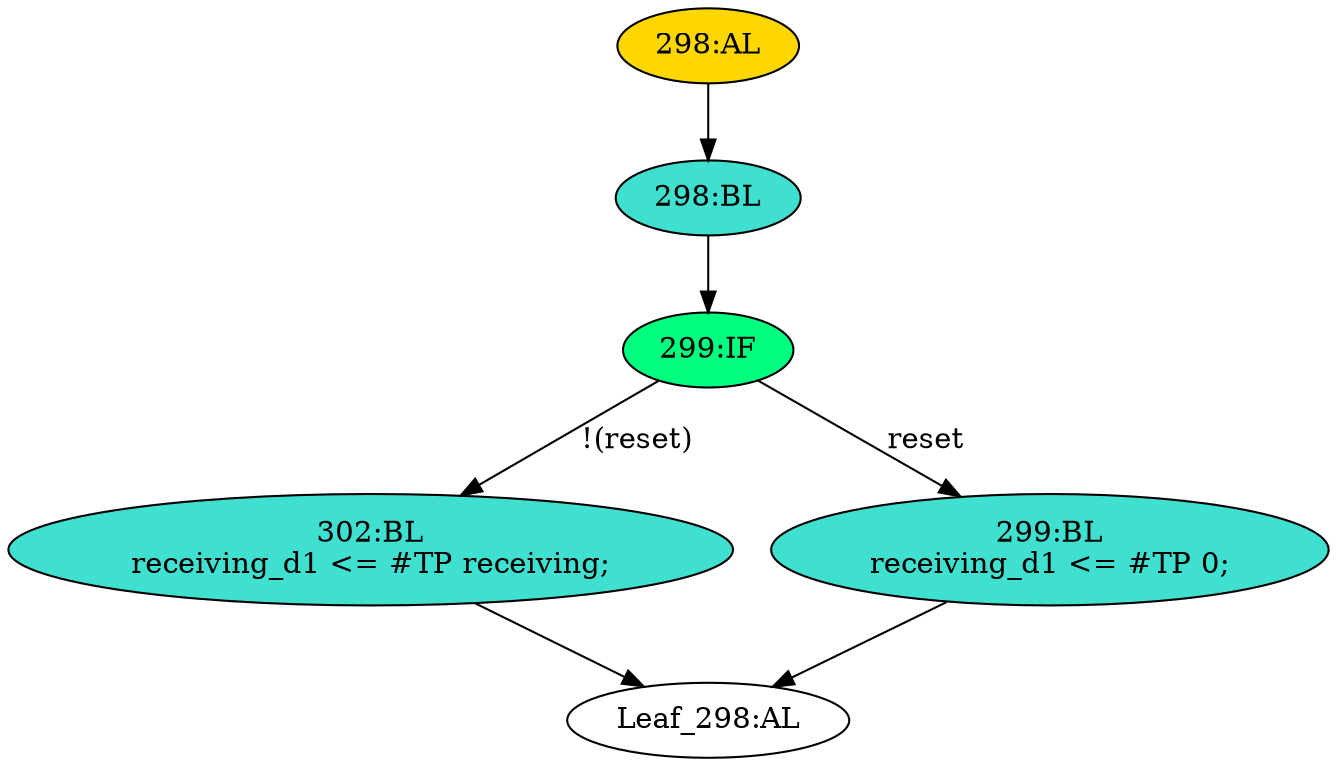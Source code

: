 strict digraph "" {
	node [label="\N"];
	"298:AL"	 [ast="<pyverilog.vparser.ast.Always object at 0x7fcfe02a9f10>",
		clk_sens=True,
		fillcolor=gold,
		label="298:AL",
		sens="['rxclk', 'reset']",
		statements="[]",
		style=filled,
		typ=Always,
		use_var="['reset', 'receiving']"];
	"298:BL"	 [ast="<pyverilog.vparser.ast.Block object at 0x7fcfe0276910>",
		fillcolor=turquoise,
		label="298:BL",
		statements="[]",
		style=filled,
		typ=Block];
	"298:AL" -> "298:BL"	 [cond="[]",
		lineno=None];
	"302:BL"	 [ast="<pyverilog.vparser.ast.Block object at 0x7fcfe0276c90>",
		fillcolor=turquoise,
		label="302:BL
receiving_d1 <= #TP receiving;",
		statements="[<pyverilog.vparser.ast.NonblockingSubstitution object at 0x7fcfe0276cd0>]",
		style=filled,
		typ=Block];
	"Leaf_298:AL"	 [def_var="['receiving_d1']",
		label="Leaf_298:AL"];
	"302:BL" -> "Leaf_298:AL"	 [cond="[]",
		lineno=None];
	"299:IF"	 [ast="<pyverilog.vparser.ast.IfStatement object at 0x7fcfe0276bd0>",
		fillcolor=springgreen,
		label="299:IF",
		statements="[]",
		style=filled,
		typ=IfStatement];
	"298:BL" -> "299:IF"	 [cond="[]",
		lineno=None];
	"299:IF" -> "302:BL"	 [cond="['reset']",
		label="!(reset)",
		lineno=299];
	"299:BL"	 [ast="<pyverilog.vparser.ast.Block object at 0x7fcfe0276f90>",
		fillcolor=turquoise,
		label="299:BL
receiving_d1 <= #TP 0;",
		statements="[<pyverilog.vparser.ast.NonblockingSubstitution object at 0x7fcfe0276fd0>]",
		style=filled,
		typ=Block];
	"299:IF" -> "299:BL"	 [cond="['reset']",
		label=reset,
		lineno=299];
	"299:BL" -> "Leaf_298:AL"	 [cond="[]",
		lineno=None];
}
